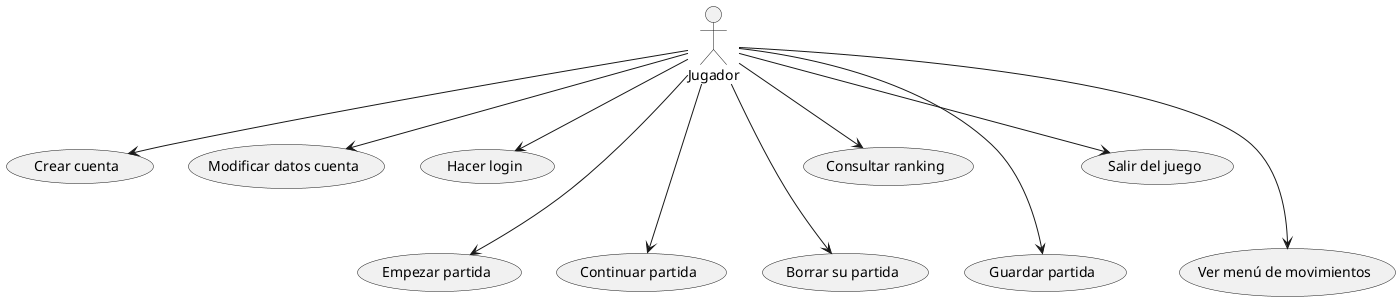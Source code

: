 @startuml
:Jugador: --> (Crear cuenta)
:Jugador: --> (Modificar datos cuenta)
:Jugador: --> (Hacer login)
:Jugador: ---> (Empezar partida)
:Jugador: ---> (Continuar partida)
:Jugador: ---> (Borrar su partida)
:Jugador: --> (Consultar ranking)
:Jugador: ---> (Guardar partida)
:Jugador: --> (Salir del juego)
:Jugador: ---> (Ver menú de movimientos)
@enduml